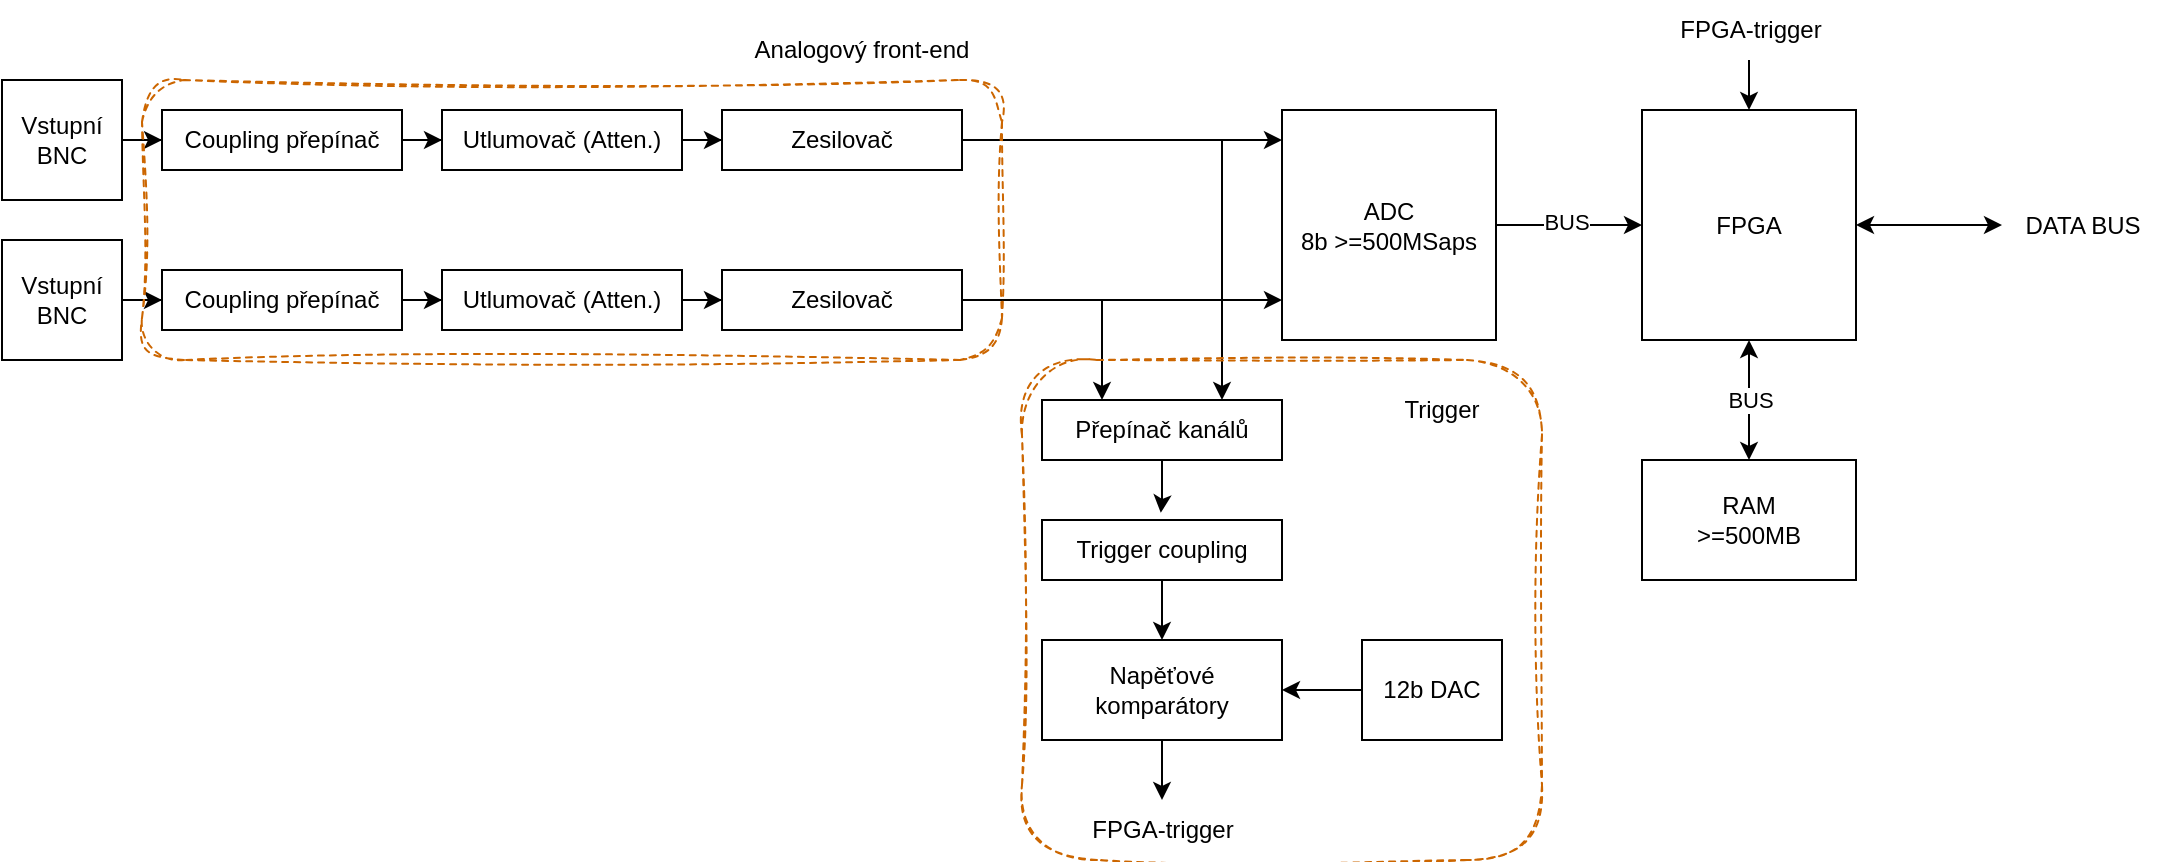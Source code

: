 <mxfile version="21.6.8" type="device">
  <diagram name="Page-1" id="imSMU9uikZpNPTRJtsHY">
    <mxGraphModel dx="1509" dy="882" grid="1" gridSize="10" guides="1" tooltips="1" connect="1" arrows="1" fold="1" page="1" pageScale="1" pageWidth="1169" pageHeight="827" math="0" shadow="0">
      <root>
        <mxCell id="0" />
        <mxCell id="1" parent="0" />
        <mxCell id="uM4PMvbjp8_4j2vEBAn0-4" style="edgeStyle=orthogonalEdgeStyle;rounded=0;orthogonalLoop=1;jettySize=auto;html=1;entryX=0;entryY=0.5;entryDx=0;entryDy=0;" edge="1" parent="1" source="uM4PMvbjp8_4j2vEBAn0-1" target="uM4PMvbjp8_4j2vEBAn0-3">
          <mxGeometry relative="1" as="geometry" />
        </mxCell>
        <mxCell id="uM4PMvbjp8_4j2vEBAn0-1" value="Vstupní BNC" style="whiteSpace=wrap;html=1;aspect=fixed;" vertex="1" parent="1">
          <mxGeometry x="30" y="70" width="60" height="60" as="geometry" />
        </mxCell>
        <mxCell id="uM4PMvbjp8_4j2vEBAn0-6" style="edgeStyle=orthogonalEdgeStyle;rounded=0;orthogonalLoop=1;jettySize=auto;html=1;entryX=0;entryY=0.5;entryDx=0;entryDy=0;" edge="1" parent="1" source="uM4PMvbjp8_4j2vEBAn0-3" target="uM4PMvbjp8_4j2vEBAn0-5">
          <mxGeometry relative="1" as="geometry" />
        </mxCell>
        <mxCell id="uM4PMvbjp8_4j2vEBAn0-3" value="Coupling přepínač" style="rounded=0;whiteSpace=wrap;html=1;" vertex="1" parent="1">
          <mxGeometry x="110" y="85" width="120" height="30" as="geometry" />
        </mxCell>
        <mxCell id="uM4PMvbjp8_4j2vEBAn0-8" style="edgeStyle=orthogonalEdgeStyle;rounded=0;orthogonalLoop=1;jettySize=auto;html=1;entryX=0;entryY=0.5;entryDx=0;entryDy=0;" edge="1" parent="1" source="uM4PMvbjp8_4j2vEBAn0-5" target="uM4PMvbjp8_4j2vEBAn0-7">
          <mxGeometry relative="1" as="geometry" />
        </mxCell>
        <mxCell id="uM4PMvbjp8_4j2vEBAn0-5" value="Utlumovač (Atten.)" style="rounded=0;whiteSpace=wrap;html=1;" vertex="1" parent="1">
          <mxGeometry x="250" y="85" width="120" height="30" as="geometry" />
        </mxCell>
        <mxCell id="uM4PMvbjp8_4j2vEBAn0-26" style="edgeStyle=orthogonalEdgeStyle;rounded=0;orthogonalLoop=1;jettySize=auto;html=1;entryX=0.75;entryY=0;entryDx=0;entryDy=0;" edge="1" parent="1" source="uM4PMvbjp8_4j2vEBAn0-7" target="uM4PMvbjp8_4j2vEBAn0-18">
          <mxGeometry relative="1" as="geometry" />
        </mxCell>
        <mxCell id="uM4PMvbjp8_4j2vEBAn0-7" value="Zesilovač" style="rounded=0;whiteSpace=wrap;html=1;" vertex="1" parent="1">
          <mxGeometry x="390" y="85" width="120" height="30" as="geometry" />
        </mxCell>
        <mxCell id="uM4PMvbjp8_4j2vEBAn0-9" style="edgeStyle=orthogonalEdgeStyle;rounded=0;orthogonalLoop=1;jettySize=auto;html=1;entryX=0;entryY=0.5;entryDx=0;entryDy=0;" edge="1" parent="1" source="uM4PMvbjp8_4j2vEBAn0-10" target="uM4PMvbjp8_4j2vEBAn0-12">
          <mxGeometry relative="1" as="geometry" />
        </mxCell>
        <mxCell id="uM4PMvbjp8_4j2vEBAn0-10" value="Vstupní BNC" style="whiteSpace=wrap;html=1;aspect=fixed;" vertex="1" parent="1">
          <mxGeometry x="30" y="150" width="60" height="60" as="geometry" />
        </mxCell>
        <mxCell id="uM4PMvbjp8_4j2vEBAn0-11" style="edgeStyle=orthogonalEdgeStyle;rounded=0;orthogonalLoop=1;jettySize=auto;html=1;entryX=0;entryY=0.5;entryDx=0;entryDy=0;" edge="1" parent="1" source="uM4PMvbjp8_4j2vEBAn0-12" target="uM4PMvbjp8_4j2vEBAn0-14">
          <mxGeometry relative="1" as="geometry" />
        </mxCell>
        <mxCell id="uM4PMvbjp8_4j2vEBAn0-12" value="Coupling přepínač" style="rounded=0;whiteSpace=wrap;html=1;" vertex="1" parent="1">
          <mxGeometry x="110" y="165" width="120" height="30" as="geometry" />
        </mxCell>
        <mxCell id="uM4PMvbjp8_4j2vEBAn0-13" style="edgeStyle=orthogonalEdgeStyle;rounded=0;orthogonalLoop=1;jettySize=auto;html=1;entryX=0;entryY=0.5;entryDx=0;entryDy=0;" edge="1" parent="1" source="uM4PMvbjp8_4j2vEBAn0-14" target="uM4PMvbjp8_4j2vEBAn0-15">
          <mxGeometry relative="1" as="geometry" />
        </mxCell>
        <mxCell id="uM4PMvbjp8_4j2vEBAn0-14" value="Utlumovač (Atten.)" style="rounded=0;whiteSpace=wrap;html=1;" vertex="1" parent="1">
          <mxGeometry x="250" y="165" width="120" height="30" as="geometry" />
        </mxCell>
        <mxCell id="uM4PMvbjp8_4j2vEBAn0-27" style="edgeStyle=orthogonalEdgeStyle;rounded=0;orthogonalLoop=1;jettySize=auto;html=1;entryX=0.25;entryY=0;entryDx=0;entryDy=0;" edge="1" parent="1" source="uM4PMvbjp8_4j2vEBAn0-15" target="uM4PMvbjp8_4j2vEBAn0-18">
          <mxGeometry relative="1" as="geometry" />
        </mxCell>
        <mxCell id="uM4PMvbjp8_4j2vEBAn0-15" value="Zesilovač" style="rounded=0;whiteSpace=wrap;html=1;" vertex="1" parent="1">
          <mxGeometry x="390" y="165" width="120" height="30" as="geometry" />
        </mxCell>
        <mxCell id="uM4PMvbjp8_4j2vEBAn0-23" style="edgeStyle=orthogonalEdgeStyle;rounded=0;orthogonalLoop=1;jettySize=auto;html=1;entryX=0.495;entryY=-0.119;entryDx=0;entryDy=0;entryPerimeter=0;" edge="1" parent="1" source="uM4PMvbjp8_4j2vEBAn0-18" target="uM4PMvbjp8_4j2vEBAn0-19">
          <mxGeometry relative="1" as="geometry" />
        </mxCell>
        <mxCell id="uM4PMvbjp8_4j2vEBAn0-18" value="Přepínač kanálů" style="rounded=0;whiteSpace=wrap;html=1;" vertex="1" parent="1">
          <mxGeometry x="550" y="230" width="120" height="30" as="geometry" />
        </mxCell>
        <mxCell id="uM4PMvbjp8_4j2vEBAn0-25" style="edgeStyle=orthogonalEdgeStyle;rounded=0;orthogonalLoop=1;jettySize=auto;html=1;exitX=0.5;exitY=1;exitDx=0;exitDy=0;entryX=0.5;entryY=0;entryDx=0;entryDy=0;" edge="1" parent="1" source="uM4PMvbjp8_4j2vEBAn0-19" target="uM4PMvbjp8_4j2vEBAn0-20">
          <mxGeometry relative="1" as="geometry" />
        </mxCell>
        <mxCell id="uM4PMvbjp8_4j2vEBAn0-19" value="Trigger coupling" style="rounded=0;whiteSpace=wrap;html=1;" vertex="1" parent="1">
          <mxGeometry x="550" y="290" width="120" height="30" as="geometry" />
        </mxCell>
        <mxCell id="uM4PMvbjp8_4j2vEBAn0-35" style="edgeStyle=orthogonalEdgeStyle;rounded=0;orthogonalLoop=1;jettySize=auto;html=1;exitX=0.5;exitY=1;exitDx=0;exitDy=0;" edge="1" parent="1" source="uM4PMvbjp8_4j2vEBAn0-20">
          <mxGeometry relative="1" as="geometry">
            <mxPoint x="610" y="430" as="targetPoint" />
          </mxGeometry>
        </mxCell>
        <mxCell id="uM4PMvbjp8_4j2vEBAn0-20" value="Napěťové komparátory" style="rounded=0;whiteSpace=wrap;html=1;" vertex="1" parent="1">
          <mxGeometry x="550" y="350" width="120" height="50" as="geometry" />
        </mxCell>
        <mxCell id="uM4PMvbjp8_4j2vEBAn0-22" style="edgeStyle=orthogonalEdgeStyle;rounded=0;orthogonalLoop=1;jettySize=auto;html=1;entryX=1;entryY=0.5;entryDx=0;entryDy=0;" edge="1" parent="1" source="uM4PMvbjp8_4j2vEBAn0-21" target="uM4PMvbjp8_4j2vEBAn0-20">
          <mxGeometry relative="1" as="geometry" />
        </mxCell>
        <mxCell id="uM4PMvbjp8_4j2vEBAn0-21" value="12b DAC" style="rounded=0;whiteSpace=wrap;html=1;" vertex="1" parent="1">
          <mxGeometry x="710" y="350" width="70" height="50" as="geometry" />
        </mxCell>
        <mxCell id="uM4PMvbjp8_4j2vEBAn0-32" style="edgeStyle=orthogonalEdgeStyle;rounded=0;orthogonalLoop=1;jettySize=auto;html=1;entryX=0;entryY=0.5;entryDx=0;entryDy=0;" edge="1" parent="1" source="uM4PMvbjp8_4j2vEBAn0-28" target="uM4PMvbjp8_4j2vEBAn0-31">
          <mxGeometry relative="1" as="geometry" />
        </mxCell>
        <mxCell id="uM4PMvbjp8_4j2vEBAn0-33" value="BUS" style="edgeLabel;html=1;align=center;verticalAlign=middle;resizable=0;points=[];" vertex="1" connectable="0" parent="uM4PMvbjp8_4j2vEBAn0-32">
          <mxGeometry x="-0.05" y="2" relative="1" as="geometry">
            <mxPoint as="offset" />
          </mxGeometry>
        </mxCell>
        <mxCell id="uM4PMvbjp8_4j2vEBAn0-28" value="ADC&lt;br&gt;8b &amp;gt;=500MSaps" style="rounded=0;whiteSpace=wrap;html=1;" vertex="1" parent="1">
          <mxGeometry x="670" y="85" width="107" height="115" as="geometry" />
        </mxCell>
        <mxCell id="uM4PMvbjp8_4j2vEBAn0-29" value="" style="endArrow=classic;html=1;rounded=0;" edge="1" parent="1">
          <mxGeometry width="50" height="50" relative="1" as="geometry">
            <mxPoint x="640" y="100" as="sourcePoint" />
            <mxPoint x="670" y="100" as="targetPoint" />
          </mxGeometry>
        </mxCell>
        <mxCell id="uM4PMvbjp8_4j2vEBAn0-30" value="" style="endArrow=classic;html=1;rounded=0;" edge="1" parent="1">
          <mxGeometry width="50" height="50" relative="1" as="geometry">
            <mxPoint x="580" y="180" as="sourcePoint" />
            <mxPoint x="670" y="180" as="targetPoint" />
          </mxGeometry>
        </mxCell>
        <mxCell id="uM4PMvbjp8_4j2vEBAn0-40" style="edgeStyle=orthogonalEdgeStyle;rounded=0;orthogonalLoop=1;jettySize=auto;html=1;entryX=0.5;entryY=0;entryDx=0;entryDy=0;startArrow=classic;startFill=1;" edge="1" parent="1" source="uM4PMvbjp8_4j2vEBAn0-31" target="uM4PMvbjp8_4j2vEBAn0-39">
          <mxGeometry relative="1" as="geometry" />
        </mxCell>
        <mxCell id="uM4PMvbjp8_4j2vEBAn0-44" value="BUS" style="edgeLabel;html=1;align=center;verticalAlign=middle;resizable=0;points=[];" vertex="1" connectable="0" parent="uM4PMvbjp8_4j2vEBAn0-40">
          <mxGeometry x="0.448" y="-2" relative="1" as="geometry">
            <mxPoint x="2" y="-14" as="offset" />
          </mxGeometry>
        </mxCell>
        <mxCell id="uM4PMvbjp8_4j2vEBAn0-31" value="FPGA" style="rounded=0;whiteSpace=wrap;html=1;" vertex="1" parent="1">
          <mxGeometry x="850" y="85" width="107" height="115" as="geometry" />
        </mxCell>
        <mxCell id="uM4PMvbjp8_4j2vEBAn0-36" value="FPGA-trigger" style="text;html=1;align=center;verticalAlign=middle;resizable=0;points=[];autosize=1;strokeColor=none;fillColor=none;" vertex="1" parent="1">
          <mxGeometry x="560" y="430" width="100" height="30" as="geometry" />
        </mxCell>
        <mxCell id="uM4PMvbjp8_4j2vEBAn0-38" style="edgeStyle=orthogonalEdgeStyle;rounded=0;orthogonalLoop=1;jettySize=auto;html=1;entryX=0.5;entryY=0;entryDx=0;entryDy=0;" edge="1" parent="1" source="uM4PMvbjp8_4j2vEBAn0-37" target="uM4PMvbjp8_4j2vEBAn0-31">
          <mxGeometry relative="1" as="geometry">
            <mxPoint x="873.5" y="80" as="targetPoint" />
          </mxGeometry>
        </mxCell>
        <mxCell id="uM4PMvbjp8_4j2vEBAn0-37" value="FPGA-trigger" style="text;html=1;align=center;verticalAlign=middle;resizable=0;points=[];autosize=1;strokeColor=none;fillColor=none;" vertex="1" parent="1">
          <mxGeometry x="853.5" y="30" width="100" height="30" as="geometry" />
        </mxCell>
        <mxCell id="uM4PMvbjp8_4j2vEBAn0-39" value="RAM&lt;br&gt;&amp;gt;=500MB" style="rounded=0;whiteSpace=wrap;html=1;" vertex="1" parent="1">
          <mxGeometry x="850" y="260" width="107" height="60" as="geometry" />
        </mxCell>
        <mxCell id="uM4PMvbjp8_4j2vEBAn0-43" style="edgeStyle=orthogonalEdgeStyle;rounded=0;orthogonalLoop=1;jettySize=auto;html=1;startArrow=classic;startFill=1;" edge="1" parent="1" source="uM4PMvbjp8_4j2vEBAn0-42" target="uM4PMvbjp8_4j2vEBAn0-31">
          <mxGeometry relative="1" as="geometry">
            <mxPoint x="960" y="142.5" as="targetPoint" />
          </mxGeometry>
        </mxCell>
        <mxCell id="uM4PMvbjp8_4j2vEBAn0-42" value="DATA BUS" style="text;html=1;align=center;verticalAlign=middle;resizable=0;points=[];autosize=1;strokeColor=none;fillColor=none;" vertex="1" parent="1">
          <mxGeometry x="1030" y="127.5" width="80" height="30" as="geometry" />
        </mxCell>
        <mxCell id="uM4PMvbjp8_4j2vEBAn0-45" value="" style="rounded=1;whiteSpace=wrap;html=1;fillColor=none;strokeColor=#CC6600;fillStyle=auto;dashed=1;glass=0;sketch=1;curveFitting=1;jiggle=2;shadow=0;" vertex="1" parent="1">
          <mxGeometry x="100" y="70" width="430" height="140" as="geometry" />
        </mxCell>
        <mxCell id="uM4PMvbjp8_4j2vEBAn0-47" value="" style="rounded=1;whiteSpace=wrap;html=1;fillColor=none;strokeColor=#CC6600;fillStyle=auto;dashed=1;glass=0;sketch=1;curveFitting=1;jiggle=2;shadow=0;" vertex="1" parent="1">
          <mxGeometry x="540" y="210" width="260" height="250" as="geometry" />
        </mxCell>
        <mxCell id="uM4PMvbjp8_4j2vEBAn0-48" value="Analogový front-end" style="text;html=1;strokeColor=none;fillColor=none;align=center;verticalAlign=middle;whiteSpace=wrap;rounded=0;" vertex="1" parent="1">
          <mxGeometry x="390" y="40" width="140" height="30" as="geometry" />
        </mxCell>
        <mxCell id="uM4PMvbjp8_4j2vEBAn0-49" value="Trigger" style="text;html=1;strokeColor=none;fillColor=none;align=center;verticalAlign=middle;whiteSpace=wrap;rounded=0;" vertex="1" parent="1">
          <mxGeometry x="720" y="220" width="60" height="30" as="geometry" />
        </mxCell>
      </root>
    </mxGraphModel>
  </diagram>
</mxfile>
